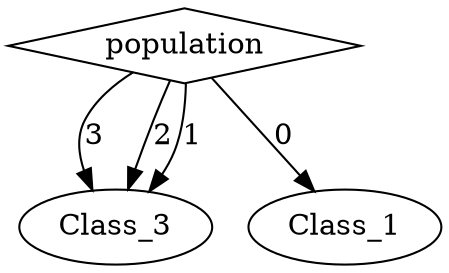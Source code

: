 digraph {
node [label=Class_3,style=""] Class_3
node [label=Class_3,style=""] Class_3
node [label=Class_3,style=""] Class_3
node [label=Class_1,style=""] Class_1
node [label=population,shape="diamond",style=""] 0

0 -> Class_3 [label="3"]
0 -> Class_3 [label="2"]
0 -> Class_3 [label="1"]
0 -> Class_1 [label="0"]
}